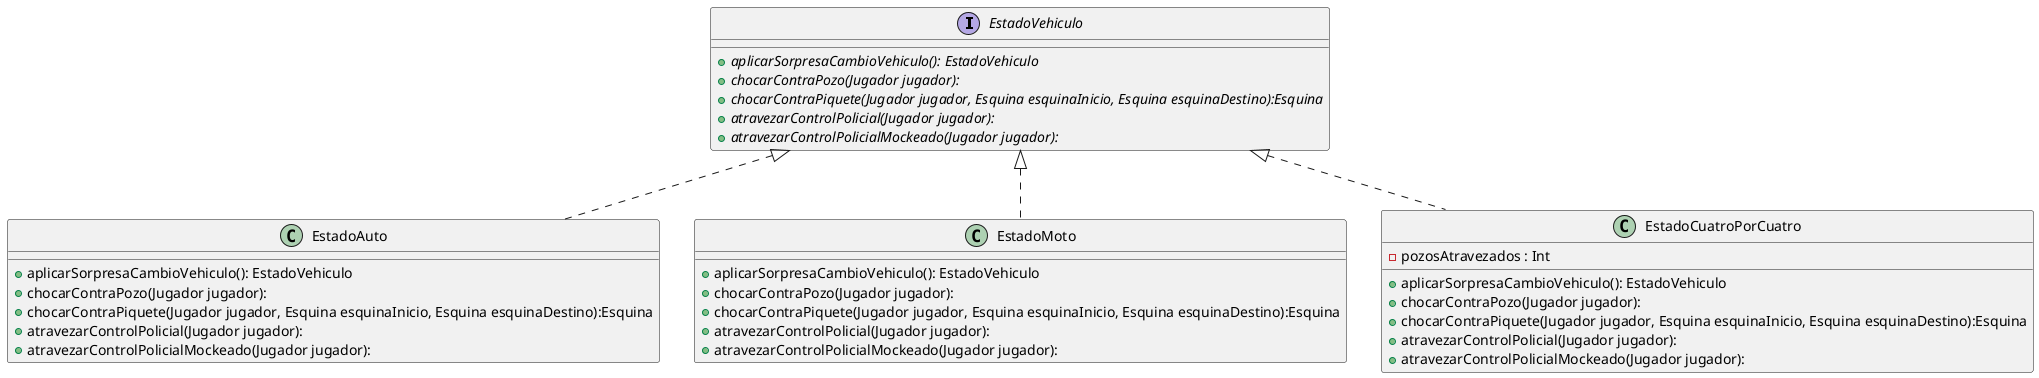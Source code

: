 @startuml

    interface EstadoVehiculo {
        +{abstract} aplicarSorpresaCambioVehiculo(): EstadoVehiculo
        +{abstract} chocarContraPozo(Jugador jugador):
        +{abstract} chocarContraPiquete(Jugador jugador, Esquina esquinaInicio, Esquina esquinaDestino):Esquina
        +{abstract} atravezarControlPolicial(Jugador jugador):
        +{abstract} atravezarControlPolicialMockeado(Jugador jugador):

    }

    class EstadoAuto {
        +aplicarSorpresaCambioVehiculo(): EstadoVehiculo
        +chocarContraPozo(Jugador jugador):
        +chocarContraPiquete(Jugador jugador, Esquina esquinaInicio, Esquina esquinaDestino):Esquina
        +atravezarControlPolicial(Jugador jugador):
        +atravezarControlPolicialMockeado(Jugador jugador):
    }

    class EstadoMoto {
          +aplicarSorpresaCambioVehiculo(): EstadoVehiculo
          +chocarContraPozo(Jugador jugador):
          +chocarContraPiquete(Jugador jugador, Esquina esquinaInicio, Esquina esquinaDestino):Esquina
          +atravezarControlPolicial(Jugador jugador):
          +atravezarControlPolicialMockeado(Jugador jugador):
    }



    class EstadoCuatroPorCuatro {
        - pozosAtravezados : Int
        +aplicarSorpresaCambioVehiculo(): EstadoVehiculo
        +chocarContraPozo(Jugador jugador):
        +chocarContraPiquete(Jugador jugador, Esquina esquinaInicio, Esquina esquinaDestino):Esquina
        +atravezarControlPolicial(Jugador jugador):
        +atravezarControlPolicialMockeado(Jugador jugador):
    }

   EstadoVehiculo <|.. EstadoAuto
   EstadoVehiculo <|.. EstadoMoto
   EstadoVehiculo <|.. EstadoCuatroPorCuatro

@enduml